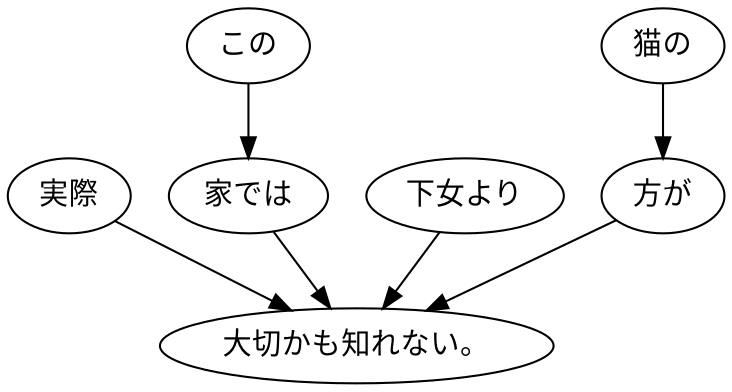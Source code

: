 digraph graph924 {
	node0 [label="実際"];
	node1 [label="この"];
	node2 [label="家では"];
	node3 [label="下女より"];
	node4 [label="猫の"];
	node5 [label="方が"];
	node6 [label="大切かも知れない。"];
	node0 -> node6;
	node1 -> node2;
	node2 -> node6;
	node3 -> node6;
	node4 -> node5;
	node5 -> node6;
}
